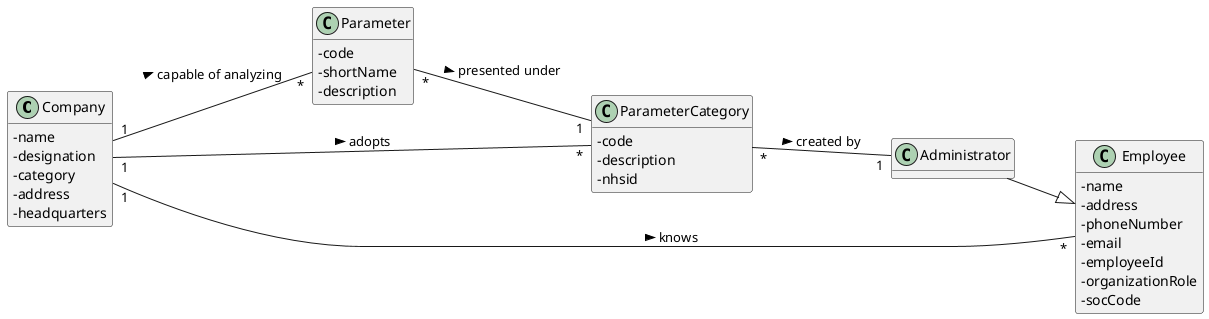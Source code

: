 @startuml
hide methods
left to right direction
skinparam classAttributeIconSize 0

class Company
class Parameter
class ParameterCategory
class Administrator
class Employee

Company "1"--"*" Parameter : capable of analyzing >
Company "1"--"*" ParameterCategory : adopts >
Company "1"--"*" Employee : knows >

Parameter "*"--"1" ParameterCategory : presented under >

ParameterCategory "*"--"1" Administrator : created by >


Administrator --|> Employee


class Company{
-name
-designation
-category
-address
-headquarters
}

class Parameter{
-code
-shortName
-description
}

class ParameterCategory{
-code
-description
-nhsid
}

class Employee {
-name
-address
-phoneNumber
-email
-employeeId
-organizationRole
-socCode
}



@enduml